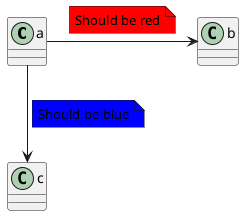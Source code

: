 {
  "sha1": "hbe7s6kkbire3tm0js9imgp2o1cie23",
  "insertion": {
    "when": "2024-06-03T18:59:29.397Z",
    "url": "https://github.com/plantuml/plantuml/issues/1105",
    "user": "plantuml@gmail.com"
  }
}
@startuml 
a -> b
note on link #red
Should be red
end note
a --> c
note on link #blue: Should be blue
@enduml
